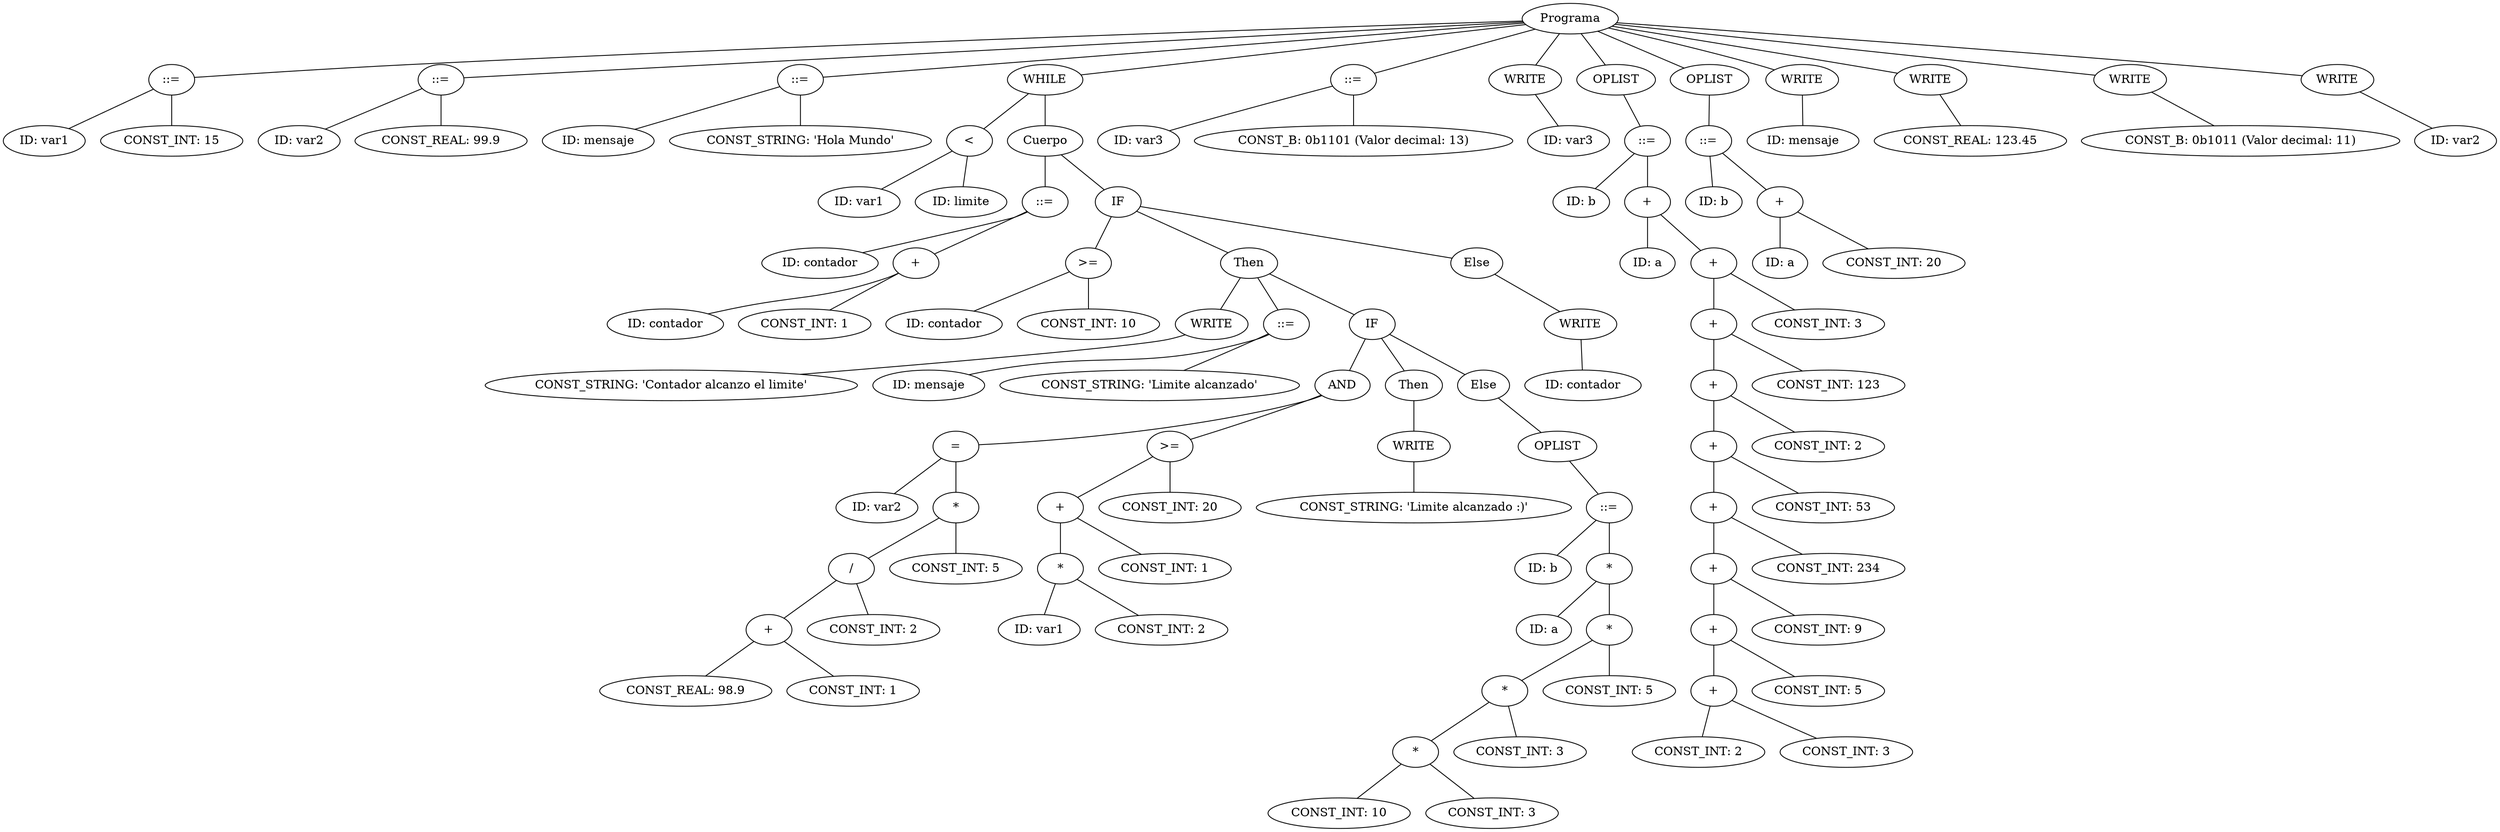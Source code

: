 graph G {nodo_1347940196 [label="Programa"]
nodo_823166050 [label="::="]
nodo_1347940196 -- nodo_823166050
nodo_1906928404 [label="ID: var1"]
nodo_823166050 -- nodo_1906928404
nodo_690669761 [label="CONST_INT: 15"]
nodo_823166050 -- nodo_690669761
nodo_599785968 [label="::="]
nodo_1347940196 -- nodo_599785968
nodo_450738954 [label="ID: var2"]
nodo_599785968 -- nodo_450738954
nodo_538346126 [label="CONST_REAL: 99.9"]
nodo_599785968 -- nodo_538346126
nodo_1602562701 [label="::="]
nodo_1347940196 -- nodo_1602562701
nodo_2095677196 [label="ID: mensaje"]
nodo_1602562701 -- nodo_2095677196
nodo_186359408 [label="CONST_STRING: 'Hola Mundo'"]
nodo_1602562701 -- nodo_186359408
nodo_529366895 [label="WHILE"]
nodo_1347940196 -- nodo_529366895
nodo_1772810065 [label="<"]
nodo_529366895 -- nodo_1772810065
nodo_1586297975 [label="ID: var1"]
nodo_1772810065 -- nodo_1586297975
nodo_154341832 [label="ID: limite"]
nodo_1772810065 -- nodo_154341832
nodo_2100392326 [label="Cuerpo"]
nodo_529366895 -- nodo_2100392326
nodo_1130354966 [label="::="]
nodo_2100392326 -- nodo_1130354966
nodo_2055862862 [label="ID: contador"]
nodo_1130354966 -- nodo_2055862862
nodo_1797589382 [label="+"]
nodo_1130354966 -- nodo_1797589382
nodo_502196261 [label="ID: contador"]
nodo_1797589382 -- nodo_502196261
nodo_549717479 [label="CONST_INT: 1"]
nodo_1797589382 -- nodo_549717479
nodo_355127355 [label="IF"]
nodo_2100392326 -- nodo_355127355
nodo_1451266593 [label=">="]
nodo_355127355 -- nodo_1451266593
nodo_1019606804 [label="ID: contador"]
nodo_1451266593 -- nodo_1019606804
nodo_1009661526 [label="CONST_INT: 10"]
nodo_1451266593 -- nodo_1009661526
nodo_2135327456 [label="Then"]
nodo_355127355 -- nodo_2135327456
nodo_755304115 [label="WRITE"]
nodo_2135327456 -- nodo_755304115
nodo_1055598928 [label="CONST_STRING: 'Contador alcanzo el limite'"]
nodo_755304115 -- nodo_1055598928
nodo_1941578845 [label="::="]
nodo_2135327456 -- nodo_1941578845
nodo_950073672 [label="ID: mensaje"]
nodo_1941578845 -- nodo_950073672
nodo_1033195633 [label="CONST_STRING: 'Limite alcanzado'"]
nodo_1941578845 -- nodo_1033195633
nodo_1523801914 [label="IF"]
nodo_2135327456 -- nodo_1523801914
nodo_2028540145 [label="AND"]
nodo_1523801914 -- nodo_2028540145
nodo_1203555357 [label="="]
nodo_2028540145 -- nodo_1203555357
nodo_1346177603 [label="ID: var2"]
nodo_1203555357 -- nodo_1346177603
nodo_274183665 [label="*"]
nodo_1203555357 -- nodo_274183665
nodo_537481618 [label="/"]
nodo_274183665 -- nodo_537481618
nodo_24427946 [label="+"]
nodo_537481618 -- nodo_24427946
nodo_958644437 [label="CONST_REAL: 98.9"]
nodo_24427946 -- nodo_958644437
nodo_351666749 [label="CONST_INT: 1"]
nodo_24427946 -- nodo_351666749
nodo_2123973872 [label="CONST_INT: 2"]
nodo_537481618 -- nodo_2123973872
nodo_1520709476 [label="CONST_INT: 5"]
nodo_274183665 -- nodo_1520709476
nodo_2108057997 [label=">="]
nodo_2028540145 -- nodo_2108057997
nodo_1508207598 [label="+"]
nodo_2108057997 -- nodo_1508207598
nodo_1835993830 [label="*"]
nodo_1508207598 -- nodo_1835993830
nodo_382453536 [label="ID: var1"]
nodo_1835993830 -- nodo_382453536
nodo_1483685493 [label="CONST_INT: 2"]
nodo_1835993830 -- nodo_1483685493
nodo_707232909 [label="CONST_INT: 1"]
nodo_1508207598 -- nodo_707232909
nodo_1066042133 [label="CONST_INT: 20"]
nodo_2108057997 -- nodo_1066042133
nodo_2008064259 [label="Then"]
nodo_1523801914 -- nodo_2008064259
nodo_1452123414 [label="WRITE"]
nodo_2008064259 -- nodo_1452123414
nodo_1083723942 [label="CONST_STRING: 'Limite alcanzado :)'"]
nodo_1452123414 -- nodo_1083723942
nodo_736227723 [label="Else"]
nodo_1523801914 -- nodo_736227723
nodo_1504441677 [label="OPLIST"]
nodo_736227723 -- nodo_1504441677
nodo_1656053371 [label="::="]
nodo_1504441677 -- nodo_1656053371
nodo_1621766123 [label="ID: b"]
nodo_1656053371 -- nodo_1621766123
nodo_1155786716 [label="*"]
nodo_1656053371 -- nodo_1155786716
nodo_1113879440 [label="ID: a"]
nodo_1155786716 -- nodo_1113879440
nodo_183151393 [label="*"]
nodo_1155786716 -- nodo_183151393
nodo_990775520 [label="*"]
nodo_183151393 -- nodo_990775520
nodo_1619580250 [label="*"]
nodo_990775520 -- nodo_1619580250
nodo_26333736 [label="CONST_INT: 10"]
nodo_1619580250 -- nodo_26333736
nodo_1585304216 [label="CONST_INT: 3"]
nodo_1619580250 -- nodo_1585304216
nodo_360679615 [label="CONST_INT: 3"]
nodo_990775520 -- nodo_360679615
nodo_863747407 [label="CONST_INT: 5"]
nodo_183151393 -- nodo_863747407
nodo_1014249882 [label="Else"]
nodo_355127355 -- nodo_1014249882
nodo_212719006 [label="WRITE"]
nodo_1014249882 -- nodo_212719006
nodo_1711181508 [label="ID: contador"]
nodo_212719006 -- nodo_1711181508
nodo_184665841 [label="::="]
nodo_1347940196 -- nodo_184665841
nodo_379881186 [label="ID: var3"]
nodo_184665841 -- nodo_379881186
nodo_1950855309 [label="CONST_B: 0b1101 (Valor decimal: 13)"]
nodo_184665841 -- nodo_1950855309
nodo_1709086831 [label="WRITE"]
nodo_1347940196 -- nodo_1709086831
nodo_1617816683 [label="ID: var3"]
nodo_1709086831 -- nodo_1617816683
nodo_1380775186 [label="OPLIST"]
nodo_1347940196 -- nodo_1380775186
nodo_466019342 [label="::="]
nodo_1380775186 -- nodo_466019342
nodo_172628729 [label="ID: b"]
nodo_466019342 -- nodo_172628729
nodo_97235311 [label="+"]
nodo_466019342 -- nodo_97235311
nodo_807022753 [label="ID: a"]
nodo_97235311 -- nodo_807022753
nodo_483411000 [label="+"]
nodo_97235311 -- nodo_483411000
nodo_1184303241 [label="+"]
nodo_483411000 -- nodo_1184303241
nodo_512727549 [label="+"]
nodo_1184303241 -- nodo_512727549
nodo_2146512309 [label="+"]
nodo_512727549 -- nodo_2146512309
nodo_1637767159 [label="+"]
nodo_2146512309 -- nodo_1637767159
nodo_523491341 [label="+"]
nodo_1637767159 -- nodo_523491341
nodo_2106718823 [label="+"]
nodo_523491341 -- nodo_2106718823
nodo_201059557 [label="+"]
nodo_2106718823 -- nodo_201059557
nodo_415839106 [label="CONST_INT: 2"]
nodo_201059557 -- nodo_415839106
nodo_423322406 [label="CONST_INT: 3"]
nodo_201059557 -- nodo_423322406
nodo_1804333220 [label="CONST_INT: 5"]
nodo_2106718823 -- nodo_1804333220
nodo_1061398004 [label="CONST_INT: 9"]
nodo_523491341 -- nodo_1061398004
nodo_1858589885 [label="CONST_INT: 234"]
nodo_1637767159 -- nodo_1858589885
nodo_749189136 [label="CONST_INT: 53"]
nodo_2146512309 -- nodo_749189136
nodo_412972016 [label="CONST_INT: 2"]
nodo_512727549 -- nodo_412972016
nodo_986908946 [label="CONST_INT: 123"]
nodo_1184303241 -- nodo_986908946
nodo_1784758473 [label="CONST_INT: 3"]
nodo_483411000 -- nodo_1784758473
nodo_2073498285 [label="OPLIST"]
nodo_1347940196 -- nodo_2073498285
nodo_149355740 [label="::="]
nodo_2073498285 -- nodo_149355740
nodo_710930251 [label="ID: b"]
nodo_149355740 -- nodo_710930251
nodo_1247319489 [label="+"]
nodo_149355740 -- nodo_1247319489
nodo_152695901 [label="ID: a"]
nodo_1247319489 -- nodo_152695901
nodo_916912574 [label="CONST_INT: 20"]
nodo_1247319489 -- nodo_916912574
nodo_1674997142 [label="WRITE"]
nodo_1347940196 -- nodo_1674997142
nodo_1831733936 [label="ID: mensaje"]
nodo_1674997142 -- nodo_1831733936
nodo_735289428 [label="WRITE"]
nodo_1347940196 -- nodo_735289428
nodo_716818329 [label="CONST_REAL: 123.45"]
nodo_735289428 -- nodo_716818329
nodo_2060690821 [label="WRITE"]
nodo_1347940196 -- nodo_2060690821
nodo_1739934693 [label="CONST_B: 0b1011 (Valor decimal: 11)"]
nodo_2060690821 -- nodo_1739934693
nodo_1372751431 [label="WRITE"]
nodo_1347940196 -- nodo_1372751431
nodo_900925163 [label="ID: var2"]
nodo_1372751431 -- nodo_900925163
}
